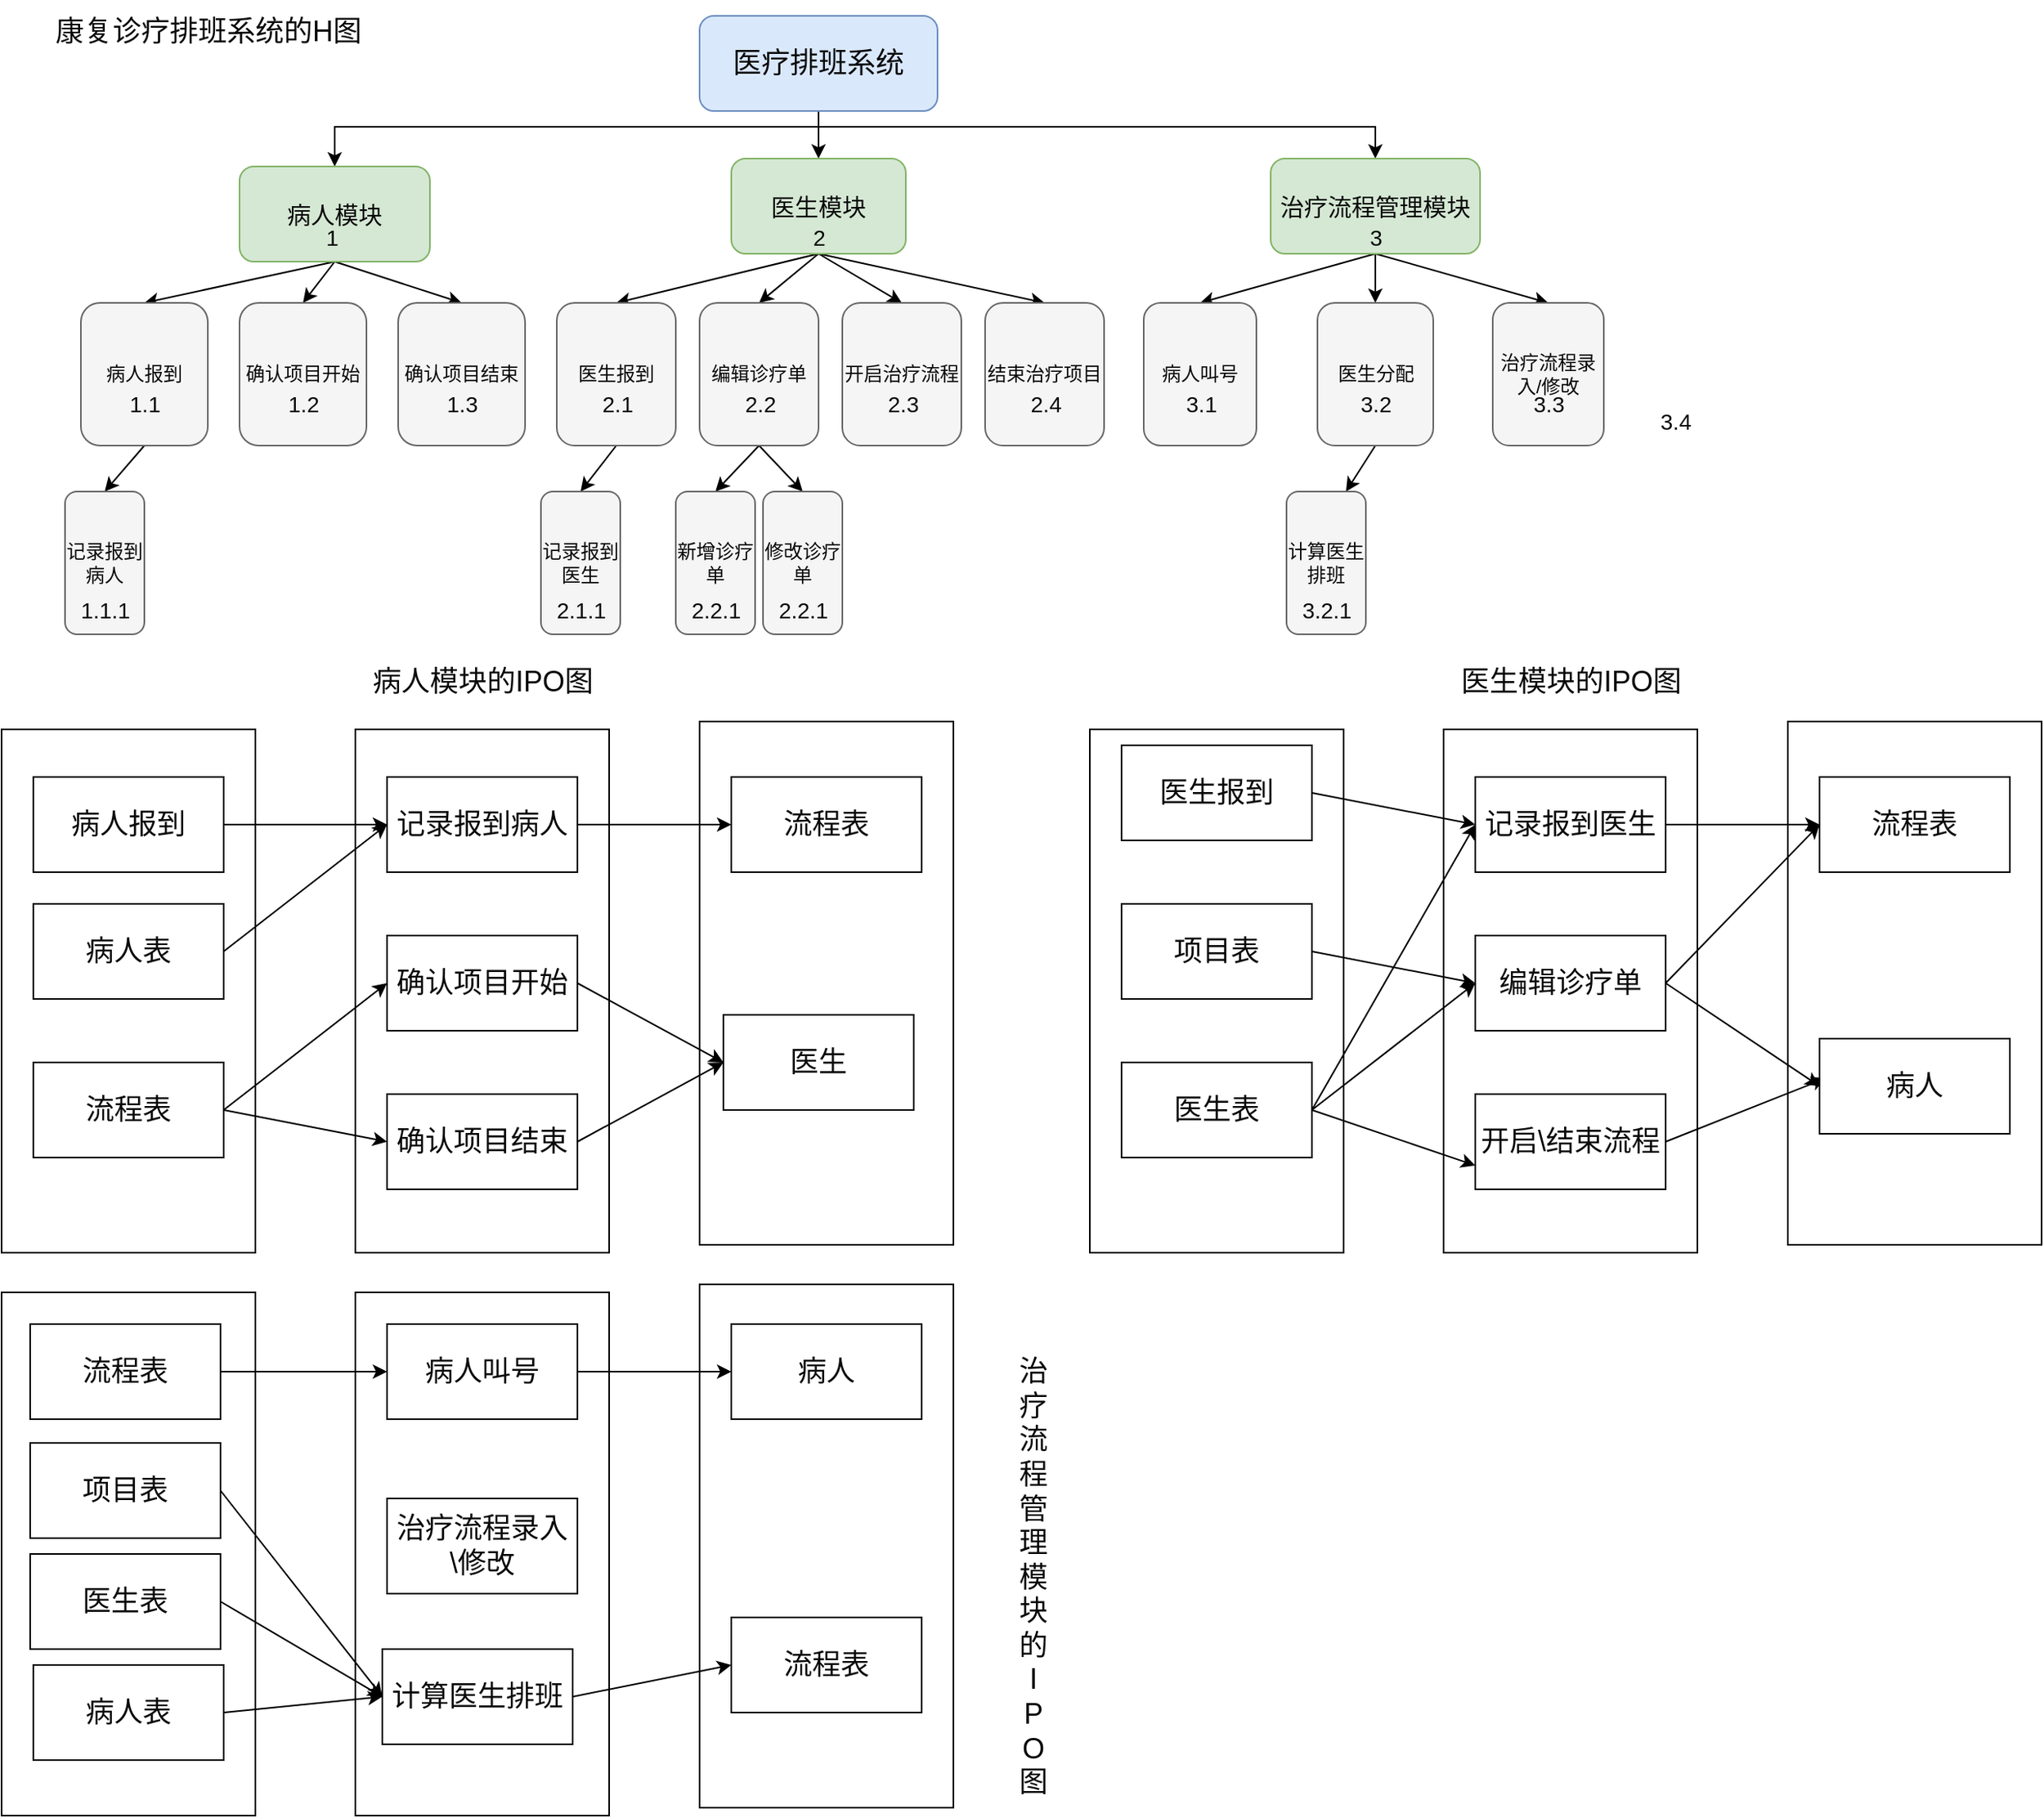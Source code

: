 <mxfile>
    <diagram id="Roaw650MdF5vXsPZklE2" name="第 1 页">
        <mxGraphModel dx="941" dy="728" grid="1" gridSize="10" guides="1" tooltips="1" connect="1" arrows="1" fold="1" page="1" pageScale="1" pageWidth="1654" pageHeight="1169" math="0" shadow="0">
            <root>
                <mxCell id="0"/>
                <mxCell id="1" parent="0"/>
                <mxCell id="73" value="" style="whiteSpace=wrap;html=1;fontSize=18;fontColor=#0a0a0a;" parent="1" vertex="1">
                    <mxGeometry x="233" y="470" width="160" height="330" as="geometry"/>
                </mxCell>
                <mxCell id="78" value="" style="whiteSpace=wrap;html=1;fontSize=18;fontColor=#0a0a0a;" parent="1" vertex="1">
                    <mxGeometry x="10" y="470" width="160" height="330" as="geometry"/>
                </mxCell>
                <mxCell id="84" value="" style="whiteSpace=wrap;html=1;fontSize=18;fontColor=#0a0a0a;" parent="1" vertex="1">
                    <mxGeometry x="450" y="465" width="160" height="330" as="geometry"/>
                </mxCell>
                <mxCell id="2" style="edgeStyle=orthogonalEdgeStyle;rounded=0;orthogonalLoop=1;jettySize=auto;html=1;exitX=1;exitY=0.5;exitDx=0;exitDy=0;entryX=0;entryY=0.5;entryDx=0;entryDy=0;curved=0;fontColor=#0a0a0a;" parent="1" source="5" target="9" edge="1">
                    <mxGeometry relative="1" as="geometry">
                        <mxPoint x="340" y="70" as="targetPoint"/>
                        <Array as="points">
                            <mxPoint x="525" y="90"/>
                            <mxPoint x="220" y="90"/>
                            <mxPoint x="220" y="115"/>
                        </Array>
                    </mxGeometry>
                </mxCell>
                <mxCell id="3" style="edgeStyle=orthogonalEdgeStyle;rounded=0;orthogonalLoop=1;jettySize=auto;html=1;exitX=1;exitY=0.5;exitDx=0;exitDy=0;entryX=0;entryY=0.5;entryDx=0;entryDy=0;curved=0;fontColor=#0a0a0a;" parent="1" source="5" target="13" edge="1">
                    <mxGeometry relative="1" as="geometry">
                        <Array as="points">
                            <mxPoint x="525" y="100"/>
                            <mxPoint x="525" y="100"/>
                        </Array>
                    </mxGeometry>
                </mxCell>
                <mxCell id="4" style="edgeStyle=orthogonalEdgeStyle;rounded=0;orthogonalLoop=1;jettySize=auto;html=1;exitX=1;exitY=0.5;exitDx=0;exitDy=0;entryX=0;entryY=0.5;entryDx=0;entryDy=0;curved=0;fontColor=#0a0a0a;" parent="1" source="5" target="18" edge="1">
                    <mxGeometry relative="1" as="geometry">
                        <Array as="points">
                            <mxPoint x="525" y="90"/>
                            <mxPoint x="876" y="90"/>
                        </Array>
                    </mxGeometry>
                </mxCell>
                <mxCell id="5" value="&lt;font style=&quot;font-size: 18px;&quot;&gt;医疗排班系统&lt;/font&gt;" style="rounded=1;whiteSpace=wrap;html=1;fillColor=#dae8fc;strokeColor=#6c8ebf;direction=south;fontColor=#0a0a0a;" parent="1" vertex="1">
                    <mxGeometry x="450" y="20" width="150" height="60" as="geometry"/>
                </mxCell>
                <mxCell id="6" style="edgeStyle=none;html=1;exitX=1;exitY=0.5;exitDx=0;exitDy=0;entryX=0.5;entryY=0;entryDx=0;entryDy=0;fontColor=#0a0a0a;" parent="1" source="9" target="21" edge="1">
                    <mxGeometry relative="1" as="geometry"/>
                </mxCell>
                <mxCell id="7" style="edgeStyle=none;html=1;exitX=1;exitY=0.5;exitDx=0;exitDy=0;entryX=0.5;entryY=0;entryDx=0;entryDy=0;fontColor=#0a0a0a;" parent="1" source="9" target="19" edge="1">
                    <mxGeometry relative="1" as="geometry"/>
                </mxCell>
                <mxCell id="8" style="edgeStyle=none;html=1;exitX=1;exitY=0.5;exitDx=0;exitDy=0;entryX=0.5;entryY=0;entryDx=0;entryDy=0;fontColor=#0a0a0a;" parent="1" source="9" target="20" edge="1">
                    <mxGeometry relative="1" as="geometry"/>
                </mxCell>
                <mxCell id="9" value="&lt;span style=&quot;font-size: 15px;&quot;&gt;病人模块&lt;/span&gt;" style="rounded=1;whiteSpace=wrap;html=1;fillColor=#d5e8d4;strokeColor=#82b366;direction=south;fontColor=#0a0a0a;" parent="1" vertex="1">
                    <mxGeometry x="160" y="115" width="120" height="60" as="geometry"/>
                </mxCell>
                <mxCell id="10" style="edgeStyle=none;html=1;exitX=1;exitY=0.5;exitDx=0;exitDy=0;entryX=0.5;entryY=0;entryDx=0;entryDy=0;fontColor=#0a0a0a;" parent="1" source="13" target="22" edge="1">
                    <mxGeometry relative="1" as="geometry"/>
                </mxCell>
                <mxCell id="11" style="edgeStyle=none;html=1;exitX=1;exitY=0.5;exitDx=0;exitDy=0;entryX=0.5;entryY=0;entryDx=0;entryDy=0;fontColor=#0a0a0a;" parent="1" source="13" target="23" edge="1">
                    <mxGeometry relative="1" as="geometry"/>
                </mxCell>
                <mxCell id="12" style="edgeStyle=none;html=1;exitX=1;exitY=0.5;exitDx=0;exitDy=0;entryX=0.5;entryY=0;entryDx=0;entryDy=0;fontColor=#0a0a0a;" parent="1" source="13" target="27" edge="1">
                    <mxGeometry relative="1" as="geometry"/>
                </mxCell>
                <mxCell id="47" style="edgeStyle=none;html=1;entryX=0.5;entryY=0;entryDx=0;entryDy=0;fontSize=14;fontColor=#0a0a0a;exitX=1;exitY=0.5;exitDx=0;exitDy=0;" parent="1" source="13" target="46" edge="1">
                    <mxGeometry relative="1" as="geometry">
                        <mxPoint x="530" y="180" as="sourcePoint"/>
                    </mxGeometry>
                </mxCell>
                <mxCell id="13" value="&lt;span style=&quot;font-size: 15px;&quot;&gt;医生模块&lt;/span&gt;" style="rounded=1;whiteSpace=wrap;html=1;fillColor=#d5e8d4;strokeColor=#82b366;direction=south;fontColor=#0a0a0a;" parent="1" vertex="1">
                    <mxGeometry x="470" y="110" width="110" height="60" as="geometry"/>
                </mxCell>
                <mxCell id="14" style="edgeStyle=none;html=1;exitX=1;exitY=0.5;exitDx=0;exitDy=0;entryX=0.5;entryY=0;entryDx=0;entryDy=0;fontColor=#0a0a0a;" parent="1" source="18" target="24" edge="1">
                    <mxGeometry relative="1" as="geometry"/>
                </mxCell>
                <mxCell id="15" style="edgeStyle=none;html=1;exitX=1;exitY=0.5;exitDx=0;exitDy=0;entryX=0.5;entryY=0;entryDx=0;entryDy=0;fontColor=#0a0a0a;" parent="1" source="18" target="26" edge="1">
                    <mxGeometry relative="1" as="geometry"/>
                </mxCell>
                <mxCell id="16" style="edgeStyle=none;html=1;exitX=1;exitY=0.5;exitDx=0;exitDy=0;entryX=0.5;entryY=0;entryDx=0;entryDy=0;fontColor=#0a0a0a;" parent="1" source="18" target="25" edge="1">
                    <mxGeometry relative="1" as="geometry"/>
                </mxCell>
                <mxCell id="18" value="&lt;span style=&quot;font-size: 15px;&quot;&gt;治疗流程管理模块&lt;/span&gt;" style="rounded=1;whiteSpace=wrap;html=1;fillColor=#d5e8d4;strokeColor=#82b366;direction=south;fontColor=#0a0a0a;" parent="1" vertex="1">
                    <mxGeometry x="810" y="110" width="132" height="60" as="geometry"/>
                </mxCell>
                <mxCell id="60" style="edgeStyle=none;html=1;exitX=0.5;exitY=1;exitDx=0;exitDy=0;entryX=0.5;entryY=0;entryDx=0;entryDy=0;fontSize=14;fontColor=#0a0a0a;" parent="1" source="19" target="57" edge="1">
                    <mxGeometry relative="1" as="geometry"/>
                </mxCell>
                <mxCell id="19" value="病人报到" style="rounded=1;whiteSpace=wrap;html=1;rotation=0;fillColor=#f5f5f5;fontColor=#0a0a0a;strokeColor=#666666;" parent="1" vertex="1">
                    <mxGeometry x="60" y="201" width="80" height="90" as="geometry"/>
                </mxCell>
                <mxCell id="20" value="确认项目结束" style="rounded=1;whiteSpace=wrap;html=1;fontColor=#0a0a0a;rotation=0;fillColor=#f5f5f5;strokeColor=#666666;" parent="1" vertex="1">
                    <mxGeometry x="260" y="201" width="80" height="90" as="geometry"/>
                </mxCell>
                <mxCell id="21" value="确认项目开始" style="rounded=1;whiteSpace=wrap;html=1;fontColor=#0a0a0a;rotation=0;fillColor=#f5f5f5;strokeColor=#666666;" parent="1" vertex="1">
                    <mxGeometry x="160" y="201" width="80" height="90" as="geometry"/>
                </mxCell>
                <mxCell id="63" style="edgeStyle=none;html=1;exitX=0.5;exitY=1;exitDx=0;exitDy=0;entryX=0.5;entryY=0;entryDx=0;entryDy=0;fontSize=14;fontColor=#0a0a0a;" parent="1" source="22" target="61" edge="1">
                    <mxGeometry relative="1" as="geometry"/>
                </mxCell>
                <mxCell id="22" value="医生报到" style="rounded=1;whiteSpace=wrap;html=1;fontColor=#0a0a0a;rotation=0;fillColor=#f5f5f5;strokeColor=#666666;" parent="1" vertex="1">
                    <mxGeometry x="360" y="201" width="75" height="90" as="geometry"/>
                </mxCell>
                <mxCell id="23" value="开启治疗流程" style="rounded=1;whiteSpace=wrap;html=1;fontColor=#0a0a0a;rotation=0;fillColor=#f5f5f5;strokeColor=#666666;" parent="1" vertex="1">
                    <mxGeometry x="540" y="201" width="75" height="90" as="geometry"/>
                </mxCell>
                <mxCell id="24" value="病人叫号" style="rounded=1;whiteSpace=wrap;html=1;fontColor=#0a0a0a;rotation=0;fillColor=#f5f5f5;strokeColor=#666666;" parent="1" vertex="1">
                    <mxGeometry x="730" y="201" width="71" height="90" as="geometry"/>
                </mxCell>
                <mxCell id="25" value="治疗流程录入/修改" style="rounded=1;whiteSpace=wrap;html=1;fontColor=#0a0a0a;rotation=0;fillColor=#f5f5f5;strokeColor=#666666;" parent="1" vertex="1">
                    <mxGeometry x="950" y="201" width="70" height="90" as="geometry"/>
                </mxCell>
                <mxCell id="67" style="edgeStyle=none;html=1;exitX=0.5;exitY=1;exitDx=0;exitDy=0;entryX=0.5;entryY=0;entryDx=0;entryDy=0;fontSize=14;fontColor=#0a0a0a;" parent="1" source="26" edge="1">
                    <mxGeometry relative="1" as="geometry">
                        <mxPoint x="857.5" y="320.0" as="targetPoint"/>
                    </mxGeometry>
                </mxCell>
                <mxCell id="26" value="医生分配" style="rounded=1;whiteSpace=wrap;html=1;fontColor=#0a0a0a;rotation=0;fillColor=#f5f5f5;strokeColor=#666666;" parent="1" vertex="1">
                    <mxGeometry x="839.5" y="201" width="73" height="90" as="geometry"/>
                </mxCell>
                <mxCell id="27" value="结束治疗项目" style="rounded=1;whiteSpace=wrap;html=1;fontColor=#0a0a0a;rotation=0;fillColor=#f5f5f5;strokeColor=#666666;" parent="1" vertex="1">
                    <mxGeometry x="630" y="201" width="75" height="90" as="geometry"/>
                </mxCell>
                <mxCell id="29" value="&lt;font style=&quot;font-size: 14px;&quot;&gt;1&lt;/font&gt;" style="text;html=1;align=center;verticalAlign=middle;resizable=0;points=[];autosize=1;strokeColor=none;fillColor=none;fontSize=14;fontColor=#0a0a0a;" parent="1" vertex="1">
                    <mxGeometry x="203" y="145" width="30" height="30" as="geometry"/>
                </mxCell>
                <mxCell id="30" value="&lt;font style=&quot;font-size: 14px;&quot;&gt;2.1&lt;/font&gt;" style="text;html=1;align=center;verticalAlign=middle;resizable=0;points=[];autosize=1;strokeColor=none;fillColor=none;fontSize=14;fontColor=#0a0a0a;" parent="1" vertex="1">
                    <mxGeometry x="377.5" y="250" width="40" height="30" as="geometry"/>
                </mxCell>
                <mxCell id="31" value="&lt;font style=&quot;font-size: 14px;&quot;&gt;3&lt;/font&gt;" style="text;html=1;align=center;verticalAlign=middle;resizable=0;points=[];autosize=1;strokeColor=none;fillColor=none;fontSize=14;fontColor=#0a0a0a;" parent="1" vertex="1">
                    <mxGeometry x="861" y="145" width="30" height="30" as="geometry"/>
                </mxCell>
                <mxCell id="32" value="&lt;font style=&quot;font-size: 14px;&quot;&gt;1.1&lt;/font&gt;" style="text;html=1;align=center;verticalAlign=middle;resizable=0;points=[];autosize=1;strokeColor=none;fillColor=none;fontSize=14;fontColor=#0a0a0a;" parent="1" vertex="1">
                    <mxGeometry x="80" y="250" width="40" height="30" as="geometry"/>
                </mxCell>
                <mxCell id="33" value="&lt;font style=&quot;font-size: 14px;&quot;&gt;1.3&lt;/font&gt;" style="text;html=1;align=center;verticalAlign=middle;resizable=0;points=[];autosize=1;strokeColor=none;fillColor=none;fontSize=14;fontColor=#0a0a0a;" parent="1" vertex="1">
                    <mxGeometry x="280" y="250" width="40" height="30" as="geometry"/>
                </mxCell>
                <mxCell id="34" value="&lt;font style=&quot;font-size: 14px;&quot;&gt;1.2&lt;/font&gt;" style="text;html=1;align=center;verticalAlign=middle;resizable=0;points=[];autosize=1;strokeColor=none;fillColor=none;fontSize=14;fontColor=#0a0a0a;" parent="1" vertex="1">
                    <mxGeometry x="180" y="250" width="40" height="30" as="geometry"/>
                </mxCell>
                <mxCell id="35" value="&lt;font style=&quot;font-size: 14px;&quot;&gt;2.3&lt;/font&gt;" style="text;html=1;align=center;verticalAlign=middle;resizable=0;points=[];autosize=1;strokeColor=none;fillColor=none;fontSize=14;fontColor=#0a0a0a;" parent="1" vertex="1">
                    <mxGeometry x="557.5" y="250" width="40" height="30" as="geometry"/>
                </mxCell>
                <mxCell id="36" value="&lt;font style=&quot;font-size: 14px;&quot;&gt;2.4&lt;/font&gt;" style="text;html=1;align=center;verticalAlign=middle;resizable=0;points=[];autosize=1;strokeColor=none;fillColor=none;fontSize=14;fontColor=#0a0a0a;" parent="1" vertex="1">
                    <mxGeometry x="647.5" y="250" width="40" height="30" as="geometry"/>
                </mxCell>
                <mxCell id="37" value="&lt;font style=&quot;font-size: 14px;&quot;&gt;3.2&lt;/font&gt;" style="text;html=1;align=center;verticalAlign=middle;resizable=0;points=[];autosize=1;strokeColor=none;fillColor=none;fontSize=14;fontColor=#0a0a0a;" parent="1" vertex="1">
                    <mxGeometry x="856" y="250" width="40" height="30" as="geometry"/>
                </mxCell>
                <mxCell id="38" value="&lt;font style=&quot;font-size: 14px;&quot;&gt;3.1&lt;/font&gt;" style="text;html=1;align=center;verticalAlign=middle;resizable=0;points=[];autosize=1;strokeColor=none;fillColor=none;fontSize=14;fontColor=#0a0a0a;" parent="1" vertex="1">
                    <mxGeometry x="745.5" y="250" width="40" height="30" as="geometry"/>
                </mxCell>
                <mxCell id="39" value="&lt;font style=&quot;font-size: 14px;&quot;&gt;3.3&lt;/font&gt;" style="text;html=1;align=center;verticalAlign=middle;resizable=0;points=[];autosize=1;strokeColor=none;fillColor=none;fontSize=14;fontColor=#0a0a0a;" parent="1" vertex="1">
                    <mxGeometry x="965" y="250" width="40" height="30" as="geometry"/>
                </mxCell>
                <mxCell id="40" value="&lt;font style=&quot;font-size: 14px;&quot;&gt;3.4&lt;/font&gt;" style="text;html=1;align=center;verticalAlign=middle;resizable=0;points=[];autosize=1;strokeColor=none;fillColor=none;fontSize=14;fontColor=#0a0a0a;" parent="1" vertex="1">
                    <mxGeometry x="1045" y="261" width="40" height="30" as="geometry"/>
                </mxCell>
                <mxCell id="44" value="&lt;font style=&quot;font-size: 14px;&quot;&gt;2&lt;/font&gt;" style="text;html=1;align=center;verticalAlign=middle;resizable=0;points=[];autosize=1;strokeColor=none;fillColor=none;fontSize=14;fontColor=#0a0a0a;" parent="1" vertex="1">
                    <mxGeometry x="510" y="145" width="30" height="30" as="geometry"/>
                </mxCell>
                <mxCell id="55" style="edgeStyle=none;html=1;exitX=0.5;exitY=1;exitDx=0;exitDy=0;entryX=0.5;entryY=0;entryDx=0;entryDy=0;fontSize=14;fontColor=#0a0a0a;" parent="1" source="46" target="51" edge="1">
                    <mxGeometry relative="1" as="geometry"/>
                </mxCell>
                <mxCell id="56" style="edgeStyle=none;html=1;exitX=0.5;exitY=1;exitDx=0;exitDy=0;entryX=0.5;entryY=0;entryDx=0;entryDy=0;fontSize=14;fontColor=#0a0a0a;" parent="1" source="46" target="53" edge="1">
                    <mxGeometry relative="1" as="geometry"/>
                </mxCell>
                <mxCell id="46" value="编辑诊疗单" style="rounded=1;whiteSpace=wrap;html=1;fontColor=#0a0a0a;rotation=0;fillColor=#f5f5f5;strokeColor=#666666;" parent="1" vertex="1">
                    <mxGeometry x="450" y="201" width="75" height="90" as="geometry"/>
                </mxCell>
                <mxCell id="49" value="&lt;font style=&quot;font-size: 14px;&quot;&gt;2.2&lt;/font&gt;" style="text;html=1;align=center;verticalAlign=middle;resizable=0;points=[];autosize=1;strokeColor=none;fillColor=none;fontSize=14;fontColor=#0a0a0a;" parent="1" vertex="1">
                    <mxGeometry x="467.5" y="250" width="40" height="30" as="geometry"/>
                </mxCell>
                <mxCell id="51" value="新增诊疗单" style="rounded=1;whiteSpace=wrap;html=1;fontColor=#0a0a0a;rotation=0;fillColor=#f5f5f5;strokeColor=#666666;" parent="1" vertex="1">
                    <mxGeometry x="435" y="320" width="50" height="90" as="geometry"/>
                </mxCell>
                <mxCell id="52" value="&lt;font style=&quot;font-size: 14px;&quot;&gt;2.2.1&lt;/font&gt;" style="text;html=1;align=center;verticalAlign=middle;resizable=0;points=[];autosize=1;strokeColor=none;fillColor=none;fontSize=14;fontColor=#0a0a0a;" parent="1" vertex="1">
                    <mxGeometry x="435" y="380" width="50" height="30" as="geometry"/>
                </mxCell>
                <mxCell id="53" value="修改诊疗单" style="rounded=1;whiteSpace=wrap;html=1;fontColor=#0a0a0a;rotation=0;fillColor=#f5f5f5;strokeColor=#666666;" parent="1" vertex="1">
                    <mxGeometry x="490" y="320" width="50" height="90" as="geometry"/>
                </mxCell>
                <mxCell id="54" value="&lt;font style=&quot;font-size: 14px;&quot;&gt;2.2.1&lt;/font&gt;" style="text;html=1;align=center;verticalAlign=middle;resizable=0;points=[];autosize=1;strokeColor=none;fillColor=none;fontSize=14;fontColor=#0a0a0a;" parent="1" vertex="1">
                    <mxGeometry x="490" y="380" width="50" height="30" as="geometry"/>
                </mxCell>
                <mxCell id="57" value="记录报到病人" style="rounded=1;whiteSpace=wrap;html=1;fontColor=#0a0a0a;rotation=0;fillColor=#f5f5f5;strokeColor=#666666;" parent="1" vertex="1">
                    <mxGeometry x="50" y="320" width="50" height="90" as="geometry"/>
                </mxCell>
                <mxCell id="58" value="&lt;font style=&quot;font-size: 14px;&quot;&gt;1.1.1&lt;/font&gt;" style="text;html=1;align=center;verticalAlign=middle;resizable=0;points=[];autosize=1;strokeColor=none;fillColor=none;fontSize=14;fontColor=#0a0a0a;" parent="1" vertex="1">
                    <mxGeometry x="50" y="380" width="50" height="30" as="geometry"/>
                </mxCell>
                <mxCell id="61" value="记录报到医生" style="rounded=1;whiteSpace=wrap;html=1;fontColor=#0a0a0a;rotation=0;fillColor=#f5f5f5;strokeColor=#666666;" parent="1" vertex="1">
                    <mxGeometry x="350" y="320" width="50" height="90" as="geometry"/>
                </mxCell>
                <mxCell id="62" value="&lt;font style=&quot;font-size: 14px;&quot;&gt;2.1.1&lt;/font&gt;" style="text;html=1;align=center;verticalAlign=middle;resizable=0;points=[];autosize=1;strokeColor=none;fillColor=none;fontSize=14;fontColor=#0a0a0a;" parent="1" vertex="1">
                    <mxGeometry x="350" y="380" width="50" height="30" as="geometry"/>
                </mxCell>
                <mxCell id="65" value="计算医生排班" style="rounded=1;whiteSpace=wrap;html=1;fontColor=#0a0a0a;rotation=0;fillColor=#f5f5f5;strokeColor=#666666;" parent="1" vertex="1">
                    <mxGeometry x="820" y="320" width="50" height="90" as="geometry"/>
                </mxCell>
                <mxCell id="66" value="&lt;font style=&quot;font-size: 14px;&quot;&gt;3.2.1&lt;/font&gt;" style="text;html=1;align=center;verticalAlign=middle;resizable=0;points=[];autosize=1;strokeColor=none;fillColor=none;fontSize=14;fontColor=#0a0a0a;" parent="1" vertex="1">
                    <mxGeometry x="820" y="380" width="50" height="30" as="geometry"/>
                </mxCell>
                <mxCell id="68" value="&lt;font style=&quot;font-size: 18px;&quot;&gt;病人模块的IPO图&lt;/font&gt;" style="text;html=1;align=center;verticalAlign=middle;resizable=0;points=[];autosize=1;strokeColor=none;fillColor=none;fontSize=18;fontColor=#0a0a0a;" parent="1" vertex="1">
                    <mxGeometry x="233" y="420" width="160" height="40" as="geometry"/>
                </mxCell>
                <mxCell id="70" value="康复诊疗排班系统的H图" style="text;html=1;align=center;verticalAlign=middle;resizable=0;points=[];autosize=1;strokeColor=none;fillColor=none;fontSize=18;fontColor=#0a0a0a;" parent="1" vertex="1">
                    <mxGeometry x="30" y="10" width="220" height="40" as="geometry"/>
                </mxCell>
                <mxCell id="74" value="记录报到病人" style="whiteSpace=wrap;html=1;rounded=0;fontSize=18;fontColor=#0a0a0a;" parent="1" vertex="1">
                    <mxGeometry x="253" y="500" width="120" height="60" as="geometry"/>
                </mxCell>
                <mxCell id="95" style="edgeStyle=none;html=1;exitX=1;exitY=0.5;exitDx=0;exitDy=0;entryX=0;entryY=0.5;entryDx=0;entryDy=0;fontSize=18;fontColor=#0a0a0a;" parent="1" source="75" target="91" edge="1">
                    <mxGeometry relative="1" as="geometry"/>
                </mxCell>
                <mxCell id="75" value="确认项目结束" style="whiteSpace=wrap;html=1;rounded=0;fontSize=18;fontColor=#0a0a0a;" parent="1" vertex="1">
                    <mxGeometry x="253" y="700" width="120" height="60" as="geometry"/>
                </mxCell>
                <mxCell id="122" style="edgeStyle=none;html=1;exitX=1;exitY=0.5;exitDx=0;exitDy=0;entryX=0;entryY=0.5;entryDx=0;entryDy=0;fontSize=18;fontColor=#0a0a0a;" parent="1" source="76" target="91" edge="1">
                    <mxGeometry relative="1" as="geometry"/>
                </mxCell>
                <mxCell id="76" value="确认项目开始" style="whiteSpace=wrap;html=1;rounded=0;fontSize=18;fontColor=#0a0a0a;" parent="1" vertex="1">
                    <mxGeometry x="253" y="600" width="120" height="60" as="geometry"/>
                </mxCell>
                <mxCell id="81" style="edgeStyle=none;html=1;exitX=1;exitY=0.5;exitDx=0;exitDy=0;entryX=0;entryY=0.5;entryDx=0;entryDy=0;fontSize=18;fontColor=#0a0a0a;" parent="1" source="79" target="74" edge="1">
                    <mxGeometry relative="1" as="geometry"/>
                </mxCell>
                <mxCell id="79" value="病人表" style="whiteSpace=wrap;html=1;rounded=0;fontSize=18;fontColor=#0a0a0a;" parent="1" vertex="1">
                    <mxGeometry x="30" y="580" width="120" height="60" as="geometry"/>
                </mxCell>
                <mxCell id="82" style="edgeStyle=none;html=1;exitX=1;exitY=0.5;exitDx=0;exitDy=0;entryX=0;entryY=0.5;entryDx=0;entryDy=0;fontSize=18;fontColor=#0a0a0a;" parent="1" source="80" target="76" edge="1">
                    <mxGeometry relative="1" as="geometry"/>
                </mxCell>
                <mxCell id="83" style="edgeStyle=none;html=1;exitX=1;exitY=0.5;exitDx=0;exitDy=0;entryX=0;entryY=0.5;entryDx=0;entryDy=0;fontSize=18;fontColor=#0a0a0a;" parent="1" source="80" target="75" edge="1">
                    <mxGeometry relative="1" as="geometry"/>
                </mxCell>
                <mxCell id="80" value="流程表" style="whiteSpace=wrap;html=1;rounded=0;fontSize=18;fontColor=#0a0a0a;" parent="1" vertex="1">
                    <mxGeometry x="30" y="680" width="120" height="60" as="geometry"/>
                </mxCell>
                <mxCell id="85" value="流程表" style="whiteSpace=wrap;html=1;rounded=0;fontSize=18;fontColor=#0a0a0a;" parent="1" vertex="1">
                    <mxGeometry x="470" y="500" width="120" height="60" as="geometry"/>
                </mxCell>
                <mxCell id="87" style="edgeStyle=none;html=1;exitX=1;exitY=0.5;exitDx=0;exitDy=0;entryX=0;entryY=0.5;entryDx=0;entryDy=0;fontSize=18;fontColor=#0a0a0a;" parent="1" source="74" target="85" edge="1">
                    <mxGeometry relative="1" as="geometry"/>
                </mxCell>
                <mxCell id="96" style="edgeStyle=none;html=1;exitX=1;exitY=0.5;exitDx=0;exitDy=0;entryX=0;entryY=0.5;entryDx=0;entryDy=0;fontSize=18;fontColor=#0a0a0a;" parent="1" source="89" target="74" edge="1">
                    <mxGeometry relative="1" as="geometry"/>
                </mxCell>
                <mxCell id="89" value="病人报到" style="whiteSpace=wrap;html=1;rounded=0;fontSize=18;fontColor=#0a0a0a;" parent="1" vertex="1">
                    <mxGeometry x="30" y="500" width="120" height="60" as="geometry"/>
                </mxCell>
                <mxCell id="91" value="医生" style="whiteSpace=wrap;html=1;rounded=0;fontSize=18;fontColor=#0a0a0a;" parent="1" vertex="1">
                    <mxGeometry x="465" y="650" width="120" height="60" as="geometry"/>
                </mxCell>
                <mxCell id="97" value="" style="whiteSpace=wrap;html=1;fontSize=18;fontColor=#0a0a0a;" parent="1" vertex="1">
                    <mxGeometry x="919" y="470" width="160" height="330" as="geometry"/>
                </mxCell>
                <mxCell id="98" value="" style="whiteSpace=wrap;html=1;fontSize=18;fontColor=#0a0a0a;" parent="1" vertex="1">
                    <mxGeometry x="696" y="470" width="160" height="330" as="geometry"/>
                </mxCell>
                <mxCell id="99" value="" style="whiteSpace=wrap;html=1;fontSize=18;fontColor=#0a0a0a;" parent="1" vertex="1">
                    <mxGeometry x="1136" y="465" width="160" height="330" as="geometry"/>
                </mxCell>
                <mxCell id="100" value="&lt;font style=&quot;font-size: 18px;&quot;&gt;医生模块的IPO图&lt;/font&gt;" style="text;html=1;align=center;verticalAlign=middle;resizable=0;points=[];autosize=1;strokeColor=none;fillColor=none;fontSize=18;fontColor=#0a0a0a;" parent="1" vertex="1">
                    <mxGeometry x="919" y="420" width="160" height="40" as="geometry"/>
                </mxCell>
                <mxCell id="101" value="记录报到医生" style="whiteSpace=wrap;html=1;rounded=0;fontSize=18;fontColor=#0a0a0a;" parent="1" vertex="1">
                    <mxGeometry x="939" y="500" width="120" height="60" as="geometry"/>
                </mxCell>
                <mxCell id="121" style="edgeStyle=none;html=1;exitX=1;exitY=0.5;exitDx=0;exitDy=0;fontSize=18;fontColor=#0a0a0a;" parent="1" source="104" edge="1">
                    <mxGeometry relative="1" as="geometry">
                        <mxPoint x="1160" y="690" as="targetPoint"/>
                    </mxGeometry>
                </mxCell>
                <mxCell id="104" value="开启\结束流程" style="whiteSpace=wrap;html=1;rounded=0;fontSize=18;fontColor=#0a0a0a;" parent="1" vertex="1">
                    <mxGeometry x="939" y="700" width="120" height="60" as="geometry"/>
                </mxCell>
                <mxCell id="119" style="edgeStyle=none;html=1;exitX=1;exitY=0.5;exitDx=0;exitDy=0;entryX=0;entryY=0.5;entryDx=0;entryDy=0;fontSize=18;fontColor=#0a0a0a;" parent="1" source="107" target="113" edge="1">
                    <mxGeometry relative="1" as="geometry"/>
                </mxCell>
                <mxCell id="120" style="edgeStyle=none;html=1;exitX=1;exitY=0.5;exitDx=0;exitDy=0;entryX=0;entryY=0.5;entryDx=0;entryDy=0;fontSize=18;fontColor=#0a0a0a;" parent="1" source="107" target="117" edge="1">
                    <mxGeometry relative="1" as="geometry"/>
                </mxCell>
                <mxCell id="107" value="编辑诊疗单" style="whiteSpace=wrap;html=1;rounded=0;fontSize=18;fontColor=#0a0a0a;" parent="1" vertex="1">
                    <mxGeometry x="939" y="600" width="120" height="60" as="geometry"/>
                </mxCell>
                <mxCell id="108" style="edgeStyle=none;html=1;exitX=1;exitY=0.5;exitDx=0;exitDy=0;entryX=0;entryY=0.5;entryDx=0;entryDy=0;fontSize=18;fontColor=#0a0a0a;" parent="1" source="109" target="101" edge="1">
                    <mxGeometry relative="1" as="geometry"/>
                </mxCell>
                <mxCell id="125" style="edgeStyle=none;html=1;exitX=1;exitY=0.5;exitDx=0;exitDy=0;entryX=0;entryY=0.5;entryDx=0;entryDy=0;fontSize=18;fontColor=#0a0a0a;" parent="1" source="109" target="107" edge="1">
                    <mxGeometry relative="1" as="geometry"/>
                </mxCell>
                <mxCell id="126" style="edgeStyle=none;html=1;exitX=1;exitY=0.5;exitDx=0;exitDy=0;entryX=0;entryY=0.75;entryDx=0;entryDy=0;fontSize=18;fontColor=#0a0a0a;" parent="1" source="109" target="104" edge="1">
                    <mxGeometry relative="1" as="geometry"/>
                </mxCell>
                <mxCell id="109" value="医生表" style="whiteSpace=wrap;html=1;rounded=0;fontSize=18;fontColor=#0a0a0a;" parent="1" vertex="1">
                    <mxGeometry x="716" y="680" width="120" height="60" as="geometry"/>
                </mxCell>
                <mxCell id="113" value="流程表" style="whiteSpace=wrap;html=1;rounded=0;fontSize=18;fontColor=#0a0a0a;" parent="1" vertex="1">
                    <mxGeometry x="1156" y="500" width="120" height="60" as="geometry"/>
                </mxCell>
                <mxCell id="114" style="edgeStyle=none;html=1;exitX=1;exitY=0.5;exitDx=0;exitDy=0;entryX=0;entryY=0.5;entryDx=0;entryDy=0;fontSize=18;fontColor=#0a0a0a;" parent="1" source="101" target="113" edge="1">
                    <mxGeometry relative="1" as="geometry"/>
                </mxCell>
                <mxCell id="115" style="edgeStyle=none;html=1;exitX=1;exitY=0.5;exitDx=0;exitDy=0;entryX=0;entryY=0.5;entryDx=0;entryDy=0;fontSize=18;fontColor=#0a0a0a;" parent="1" source="116" target="101" edge="1">
                    <mxGeometry relative="1" as="geometry"/>
                </mxCell>
                <mxCell id="116" value="医生报到" style="whiteSpace=wrap;html=1;rounded=0;fontSize=18;fontColor=#0a0a0a;" parent="1" vertex="1">
                    <mxGeometry x="716" y="480" width="120" height="60" as="geometry"/>
                </mxCell>
                <mxCell id="117" value="病人" style="whiteSpace=wrap;html=1;rounded=0;fontSize=18;fontColor=#0a0a0a;" parent="1" vertex="1">
                    <mxGeometry x="1156" y="665" width="120" height="60" as="geometry"/>
                </mxCell>
                <mxCell id="127" style="edgeStyle=none;html=1;exitX=1;exitY=0.5;exitDx=0;exitDy=0;entryX=0;entryY=0.5;entryDx=0;entryDy=0;fontSize=18;fontColor=#0a0a0a;" parent="1" source="123" target="107" edge="1">
                    <mxGeometry relative="1" as="geometry"/>
                </mxCell>
                <mxCell id="123" value="项目表" style="whiteSpace=wrap;html=1;rounded=0;fontSize=18;fontColor=#0a0a0a;" parent="1" vertex="1">
                    <mxGeometry x="716" y="580" width="120" height="60" as="geometry"/>
                </mxCell>
                <mxCell id="128" value="" style="whiteSpace=wrap;html=1;fontSize=18;fontColor=#0a0a0a;" parent="1" vertex="1">
                    <mxGeometry x="233" y="825" width="160" height="330" as="geometry"/>
                </mxCell>
                <mxCell id="129" value="" style="whiteSpace=wrap;html=1;fontSize=18;fontColor=#0a0a0a;" parent="1" vertex="1">
                    <mxGeometry x="10" y="825" width="160" height="330" as="geometry"/>
                </mxCell>
                <mxCell id="130" value="" style="whiteSpace=wrap;html=1;fontSize=18;fontColor=#0a0a0a;" parent="1" vertex="1">
                    <mxGeometry x="450" y="820" width="160" height="330" as="geometry"/>
                </mxCell>
                <mxCell id="131" value="&lt;font style=&quot;font-size: 18px;&quot;&gt;治&lt;br&gt;疗&lt;br&gt;流&lt;br&gt;程&lt;br&gt;管&lt;br&gt;理&lt;br&gt;模&lt;br&gt;块&lt;br&gt;的&lt;br&gt;I&lt;br&gt;P&lt;br&gt;O&lt;br&gt;图&lt;/font&gt;" style="text;html=1;align=center;verticalAlign=middle;resizable=0;points=[];autosize=1;strokeColor=none;fillColor=none;fontSize=18;fontColor=#0a0a0a;" parent="1" vertex="1">
                    <mxGeometry x="640" y="860" width="40" height="290" as="geometry"/>
                </mxCell>
                <mxCell id="154" style="edgeStyle=none;html=1;exitX=1;exitY=0.5;exitDx=0;exitDy=0;entryX=0;entryY=0.5;entryDx=0;entryDy=0;fontSize=18;fontColor=#0a0a0a;" parent="1" source="132" target="146" edge="1">
                    <mxGeometry relative="1" as="geometry"/>
                </mxCell>
                <mxCell id="132" value="病人叫号" style="whiteSpace=wrap;html=1;rounded=0;fontSize=18;fontColor=#0a0a0a;" parent="1" vertex="1">
                    <mxGeometry x="253" y="845" width="120" height="60" as="geometry"/>
                </mxCell>
                <mxCell id="134" value="治疗流程录入\修改" style="whiteSpace=wrap;html=1;rounded=0;fontSize=18;fontColor=#0a0a0a;" parent="1" vertex="1">
                    <mxGeometry x="253" y="955" width="120" height="60" as="geometry"/>
                </mxCell>
                <mxCell id="153" style="edgeStyle=none;html=1;exitX=1;exitY=0.5;exitDx=0;exitDy=0;entryX=0;entryY=0.5;entryDx=0;entryDy=0;fontSize=18;fontColor=#0a0a0a;" parent="1" source="137" target="142" edge="1">
                    <mxGeometry relative="1" as="geometry"/>
                </mxCell>
                <mxCell id="137" value="计算医生排班" style="whiteSpace=wrap;html=1;rounded=0;fontSize=18;fontColor=#0a0a0a;" parent="1" vertex="1">
                    <mxGeometry x="250" y="1050" width="120" height="60" as="geometry"/>
                </mxCell>
                <mxCell id="150" style="edgeStyle=none;html=1;exitX=1;exitY=0.5;exitDx=0;exitDy=0;entryX=0;entryY=0.5;entryDx=0;entryDy=0;fontSize=18;fontColor=#0a0a0a;" parent="1" source="141" target="137" edge="1">
                    <mxGeometry relative="1" as="geometry"/>
                </mxCell>
                <mxCell id="141" value="医生表" style="whiteSpace=wrap;html=1;rounded=0;fontSize=18;fontColor=#0a0a0a;" parent="1" vertex="1">
                    <mxGeometry x="28" y="990" width="120" height="60" as="geometry"/>
                </mxCell>
                <mxCell id="142" value="流程表" style="whiteSpace=wrap;html=1;rounded=0;fontSize=18;fontColor=#0a0a0a;" parent="1" vertex="1">
                    <mxGeometry x="470" y="1030" width="120" height="60" as="geometry"/>
                </mxCell>
                <mxCell id="149" style="edgeStyle=none;html=1;exitX=1;exitY=0.5;exitDx=0;exitDy=0;entryX=0;entryY=0.5;entryDx=0;entryDy=0;fontSize=18;fontColor=#0a0a0a;" parent="1" source="145" target="132" edge="1">
                    <mxGeometry relative="1" as="geometry"/>
                </mxCell>
                <mxCell id="155" style="edgeStyle=none;html=1;exitX=1;exitY=0.5;exitDx=0;exitDy=0;fontSize=18;fontColor=#0a0a0a;" parent="1" source="145" edge="1">
                    <mxGeometry relative="1" as="geometry">
                        <mxPoint x="147.769" y="875.308" as="targetPoint"/>
                    </mxGeometry>
                </mxCell>
                <mxCell id="145" value="流程表" style="whiteSpace=wrap;html=1;rounded=0;fontSize=18;fontColor=#0a0a0a;" parent="1" vertex="1">
                    <mxGeometry x="28" y="845" width="120" height="60" as="geometry"/>
                </mxCell>
                <mxCell id="146" value="病人" style="whiteSpace=wrap;html=1;rounded=0;fontSize=18;fontColor=#0a0a0a;" parent="1" vertex="1">
                    <mxGeometry x="470" y="845" width="120" height="60" as="geometry"/>
                </mxCell>
                <mxCell id="152" style="edgeStyle=none;html=1;exitX=1;exitY=0.5;exitDx=0;exitDy=0;entryX=0;entryY=0.5;entryDx=0;entryDy=0;fontSize=18;fontColor=#0a0a0a;" parent="1" source="148" target="137" edge="1">
                    <mxGeometry relative="1" as="geometry"/>
                </mxCell>
                <mxCell id="148" value="项目表" style="whiteSpace=wrap;html=1;rounded=0;fontSize=18;fontColor=#0a0a0a;" parent="1" vertex="1">
                    <mxGeometry x="28" y="920" width="120" height="60" as="geometry"/>
                </mxCell>
                <mxCell id="157" style="edgeStyle=none;html=1;exitX=1;exitY=0.5;exitDx=0;exitDy=0;entryX=0;entryY=0.5;entryDx=0;entryDy=0;fontSize=18;fontColor=#0a0a0a;" parent="1" source="156" target="137" edge="1">
                    <mxGeometry relative="1" as="geometry"/>
                </mxCell>
                <mxCell id="156" value="病人表" style="whiteSpace=wrap;html=1;rounded=0;fontSize=18;fontColor=#0a0a0a;" parent="1" vertex="1">
                    <mxGeometry x="30" y="1060" width="120" height="60" as="geometry"/>
                </mxCell>
            </root>
        </mxGraphModel>
    </diagram>
</mxfile>